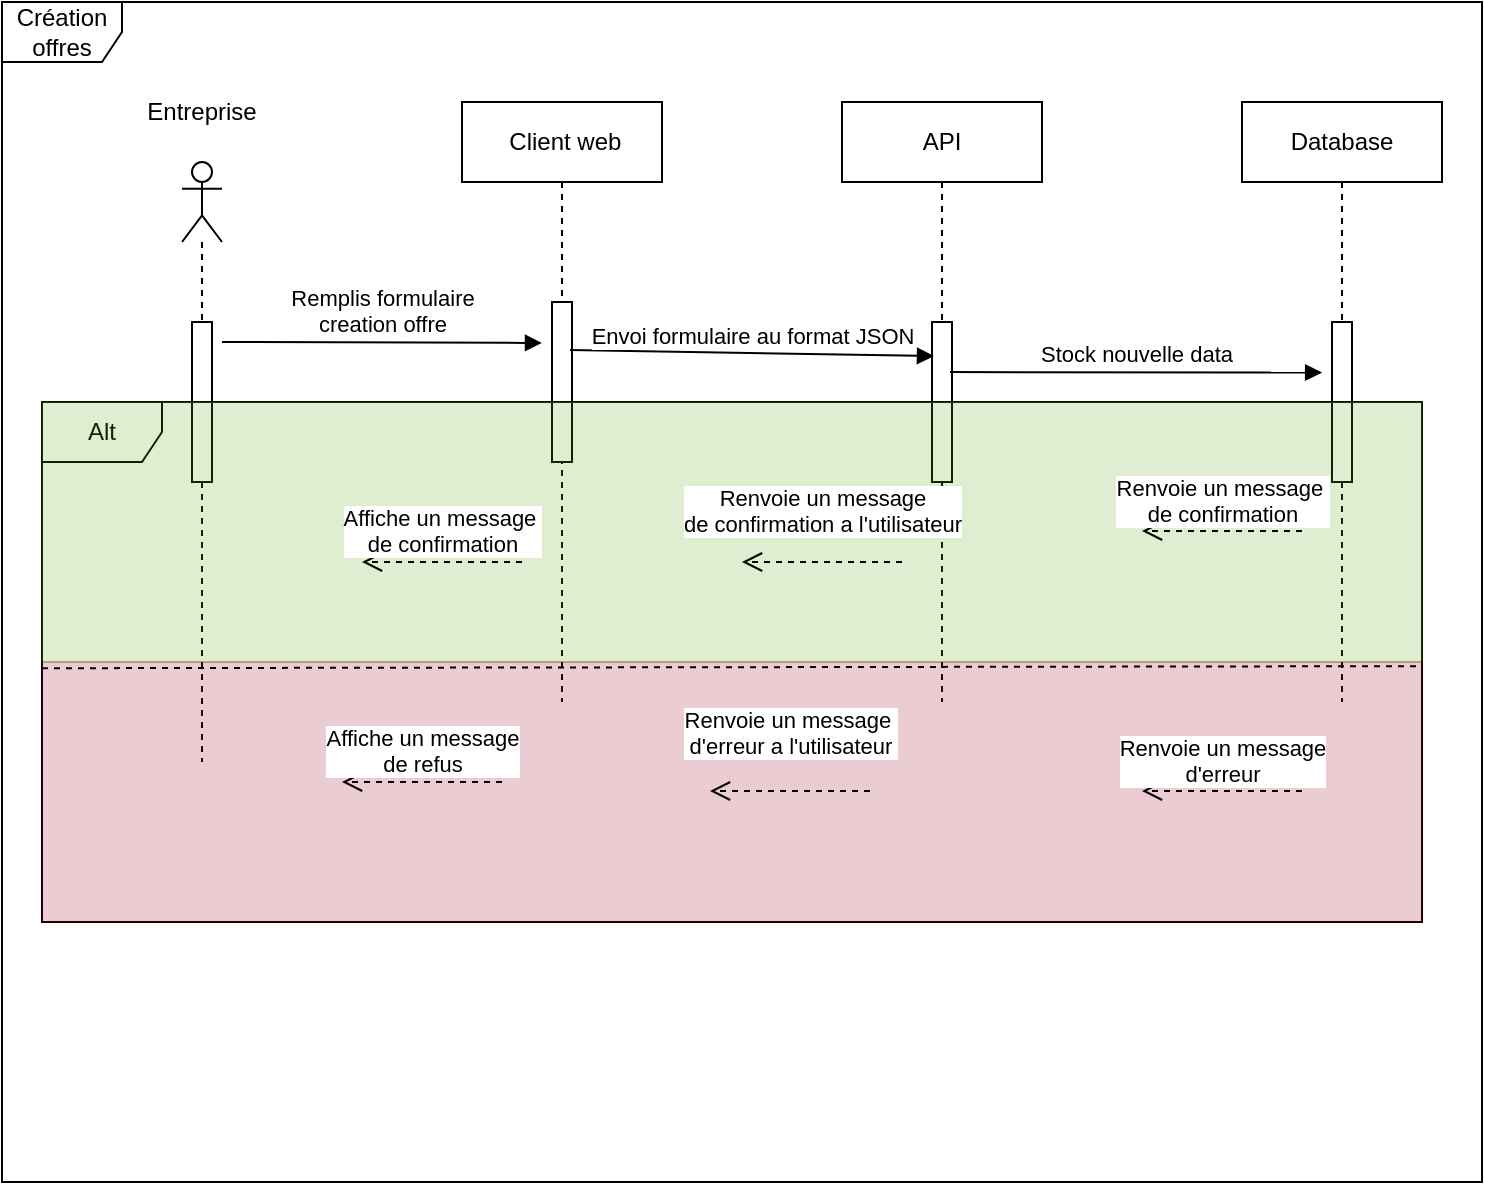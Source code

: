 <mxfile>
    <diagram id="2Ti11Bj6SdYIL3Zdj3uo" name="Page-1">
        <mxGraphModel dx="928" dy="700" grid="1" gridSize="10" guides="1" tooltips="1" connect="1" arrows="1" fold="1" page="1" pageScale="1" pageWidth="827" pageHeight="1169" math="0" shadow="0">
            <root>
                <mxCell id="0"/>
                <mxCell id="1" parent="0"/>
                <mxCell id="2" value="Création offres" style="shape=umlFrame;whiteSpace=wrap;html=1;" vertex="1" parent="1">
                    <mxGeometry x="60" y="30" width="740" height="590" as="geometry"/>
                </mxCell>
                <mxCell id="3" value="" style="shape=umlLifeline;participant=umlActor;perimeter=lifelinePerimeter;whiteSpace=wrap;html=1;container=1;collapsible=0;recursiveResize=0;verticalAlign=top;spacingTop=36;outlineConnect=0;" vertex="1" parent="1">
                    <mxGeometry x="150" y="110" width="20" height="300" as="geometry"/>
                </mxCell>
                <mxCell id="5" value="" style="html=1;points=[];perimeter=orthogonalPerimeter;" vertex="1" parent="3">
                    <mxGeometry x="5" y="80" width="10" height="80" as="geometry"/>
                </mxCell>
                <mxCell id="4" value="Entreprise" style="text;html=1;strokeColor=none;fillColor=none;align=center;verticalAlign=middle;whiteSpace=wrap;rounded=0;" vertex="1" parent="1">
                    <mxGeometry x="130" y="70" width="60" height="30" as="geometry"/>
                </mxCell>
                <mxCell id="8" value="&amp;nbsp;Client web" style="shape=umlLifeline;perimeter=lifelinePerimeter;whiteSpace=wrap;html=1;container=1;collapsible=0;recursiveResize=0;outlineConnect=0;" vertex="1" parent="1">
                    <mxGeometry x="290" y="80" width="100" height="300" as="geometry"/>
                </mxCell>
                <mxCell id="9" value="" style="html=1;points=[];perimeter=orthogonalPerimeter;" vertex="1" parent="8">
                    <mxGeometry x="45" y="100" width="10" height="80" as="geometry"/>
                </mxCell>
                <mxCell id="10" value="API" style="shape=umlLifeline;perimeter=lifelinePerimeter;whiteSpace=wrap;html=1;container=1;collapsible=0;recursiveResize=0;outlineConnect=0;" vertex="1" parent="1">
                    <mxGeometry x="480" y="80" width="100" height="300" as="geometry"/>
                </mxCell>
                <mxCell id="15" value="" style="html=1;points=[];perimeter=orthogonalPerimeter;" vertex="1" parent="10">
                    <mxGeometry x="45" y="110" width="10" height="80" as="geometry"/>
                </mxCell>
                <mxCell id="16" value="Database" style="shape=umlLifeline;perimeter=lifelinePerimeter;whiteSpace=wrap;html=1;container=1;collapsible=0;recursiveResize=0;outlineConnect=0;" vertex="1" parent="1">
                    <mxGeometry x="680" y="80" width="100" height="300" as="geometry"/>
                </mxCell>
                <mxCell id="17" value="" style="html=1;points=[];perimeter=orthogonalPerimeter;" vertex="1" parent="16">
                    <mxGeometry x="45" y="110" width="10" height="80" as="geometry"/>
                </mxCell>
                <mxCell id="18" value="Remplis formulaire &lt;br&gt;creation offre" style="html=1;verticalAlign=bottom;endArrow=block;entryX=-0.5;entryY=0.256;entryDx=0;entryDy=0;entryPerimeter=0;" edge="1" parent="1" target="9">
                    <mxGeometry width="80" relative="1" as="geometry">
                        <mxPoint x="170" y="200" as="sourcePoint"/>
                        <mxPoint x="250" y="200" as="targetPoint"/>
                    </mxGeometry>
                </mxCell>
                <mxCell id="20" value="Envoi formulaire au format JSON" style="html=1;verticalAlign=bottom;endArrow=block;exitX=0.9;exitY=0.3;exitDx=0;exitDy=0;exitPerimeter=0;entryX=0.1;entryY=0.213;entryDx=0;entryDy=0;entryPerimeter=0;" edge="1" parent="1" source="9" target="15">
                    <mxGeometry width="80" relative="1" as="geometry">
                        <mxPoint x="430" y="340" as="sourcePoint"/>
                        <mxPoint x="520" y="210" as="targetPoint"/>
                    </mxGeometry>
                </mxCell>
                <mxCell id="21" value="Stock nouvelle data" style="html=1;verticalAlign=bottom;endArrow=block;exitX=0.9;exitY=0.313;exitDx=0;exitDy=0;exitPerimeter=0;entryX=0.892;entryY=0.314;entryDx=0;entryDy=0;entryPerimeter=0;" edge="1" parent="1" source="15" target="2">
                    <mxGeometry width="80" relative="1" as="geometry">
                        <mxPoint x="430" y="330" as="sourcePoint"/>
                        <mxPoint x="510" y="330" as="targetPoint"/>
                    </mxGeometry>
                </mxCell>
                <mxCell id="23" value="Alt" style="shape=umlFrame;whiteSpace=wrap;html=1;" vertex="1" parent="1">
                    <mxGeometry x="80" y="230" width="690" height="260" as="geometry"/>
                </mxCell>
                <mxCell id="25" value="" style="rounded=0;whiteSpace=wrap;html=1;fillColor=#60a917;fontColor=#ffffff;strokeColor=#2D7600;opacity=20;" vertex="1" parent="1">
                    <mxGeometry x="80" y="230" width="690" height="130" as="geometry"/>
                </mxCell>
                <mxCell id="26" value="" style="rounded=0;whiteSpace=wrap;html=1;opacity=20;fillColor=#a20025;fontColor=#ffffff;strokeColor=#6F0000;" vertex="1" parent="1">
                    <mxGeometry x="80" y="360" width="690" height="130" as="geometry"/>
                </mxCell>
                <mxCell id="24" value="" style="endArrow=none;html=1;exitX=0;exitY=0.512;exitDx=0;exitDy=0;exitPerimeter=0;entryX=0.998;entryY=0.508;entryDx=0;entryDy=0;entryPerimeter=0;dashed=1;" edge="1" parent="1" source="23" target="23">
                    <mxGeometry width="50" height="50" relative="1" as="geometry">
                        <mxPoint x="450" y="360" as="sourcePoint"/>
                        <mxPoint x="500" y="310" as="targetPoint"/>
                    </mxGeometry>
                </mxCell>
                <mxCell id="27" value="Renvoie un message&lt;br&gt;de confirmation a l'utilisateur" style="html=1;verticalAlign=bottom;endArrow=open;dashed=1;endSize=8;" edge="1" parent="1">
                    <mxGeometry y="-10" relative="1" as="geometry">
                        <mxPoint x="510" y="310" as="sourcePoint"/>
                        <mxPoint x="430" y="310" as="targetPoint"/>
                        <Array as="points">
                            <mxPoint x="470" y="310"/>
                        </Array>
                        <mxPoint as="offset"/>
                    </mxGeometry>
                </mxCell>
                <mxCell id="28" value="Affiche un message&amp;nbsp;&lt;br&gt;de confirmation" style="html=1;verticalAlign=bottom;endArrow=open;dashed=1;endSize=8;" edge="1" parent="1">
                    <mxGeometry relative="1" as="geometry">
                        <mxPoint x="320" y="310" as="sourcePoint"/>
                        <mxPoint x="240" y="310" as="targetPoint"/>
                    </mxGeometry>
                </mxCell>
                <mxCell id="29" value="Renvoie un message&amp;nbsp;&lt;br&gt;de confirmation" style="html=1;verticalAlign=bottom;endArrow=open;dashed=1;endSize=8;" edge="1" parent="1">
                    <mxGeometry relative="1" as="geometry">
                        <mxPoint x="710" y="294.5" as="sourcePoint"/>
                        <mxPoint x="630" y="294.5" as="targetPoint"/>
                    </mxGeometry>
                </mxCell>
                <mxCell id="30" value="Renvoie un message&lt;br&gt;d'erreur" style="html=1;verticalAlign=bottom;endArrow=open;dashed=1;endSize=8;" edge="1" parent="1">
                    <mxGeometry relative="1" as="geometry">
                        <mxPoint x="710" y="424.5" as="sourcePoint"/>
                        <mxPoint x="630" y="424.5" as="targetPoint"/>
                    </mxGeometry>
                </mxCell>
                <mxCell id="31" value="Renvoie un message&amp;nbsp;&lt;br&gt;d'erreur a l'utilisateur" style="html=1;verticalAlign=bottom;endArrow=open;dashed=1;endSize=8;" edge="1" parent="1">
                    <mxGeometry y="-14" relative="1" as="geometry">
                        <mxPoint x="494" y="424.5" as="sourcePoint"/>
                        <mxPoint x="414" y="424.5" as="targetPoint"/>
                        <mxPoint as="offset"/>
                    </mxGeometry>
                </mxCell>
                <mxCell id="32" value="Affiche un message&lt;br&gt;de refus" style="html=1;verticalAlign=bottom;endArrow=open;dashed=1;endSize=8;" edge="1" parent="1">
                    <mxGeometry relative="1" as="geometry">
                        <mxPoint x="310" y="420" as="sourcePoint"/>
                        <mxPoint x="230" y="420" as="targetPoint"/>
                    </mxGeometry>
                </mxCell>
            </root>
        </mxGraphModel>
    </diagram>
</mxfile>